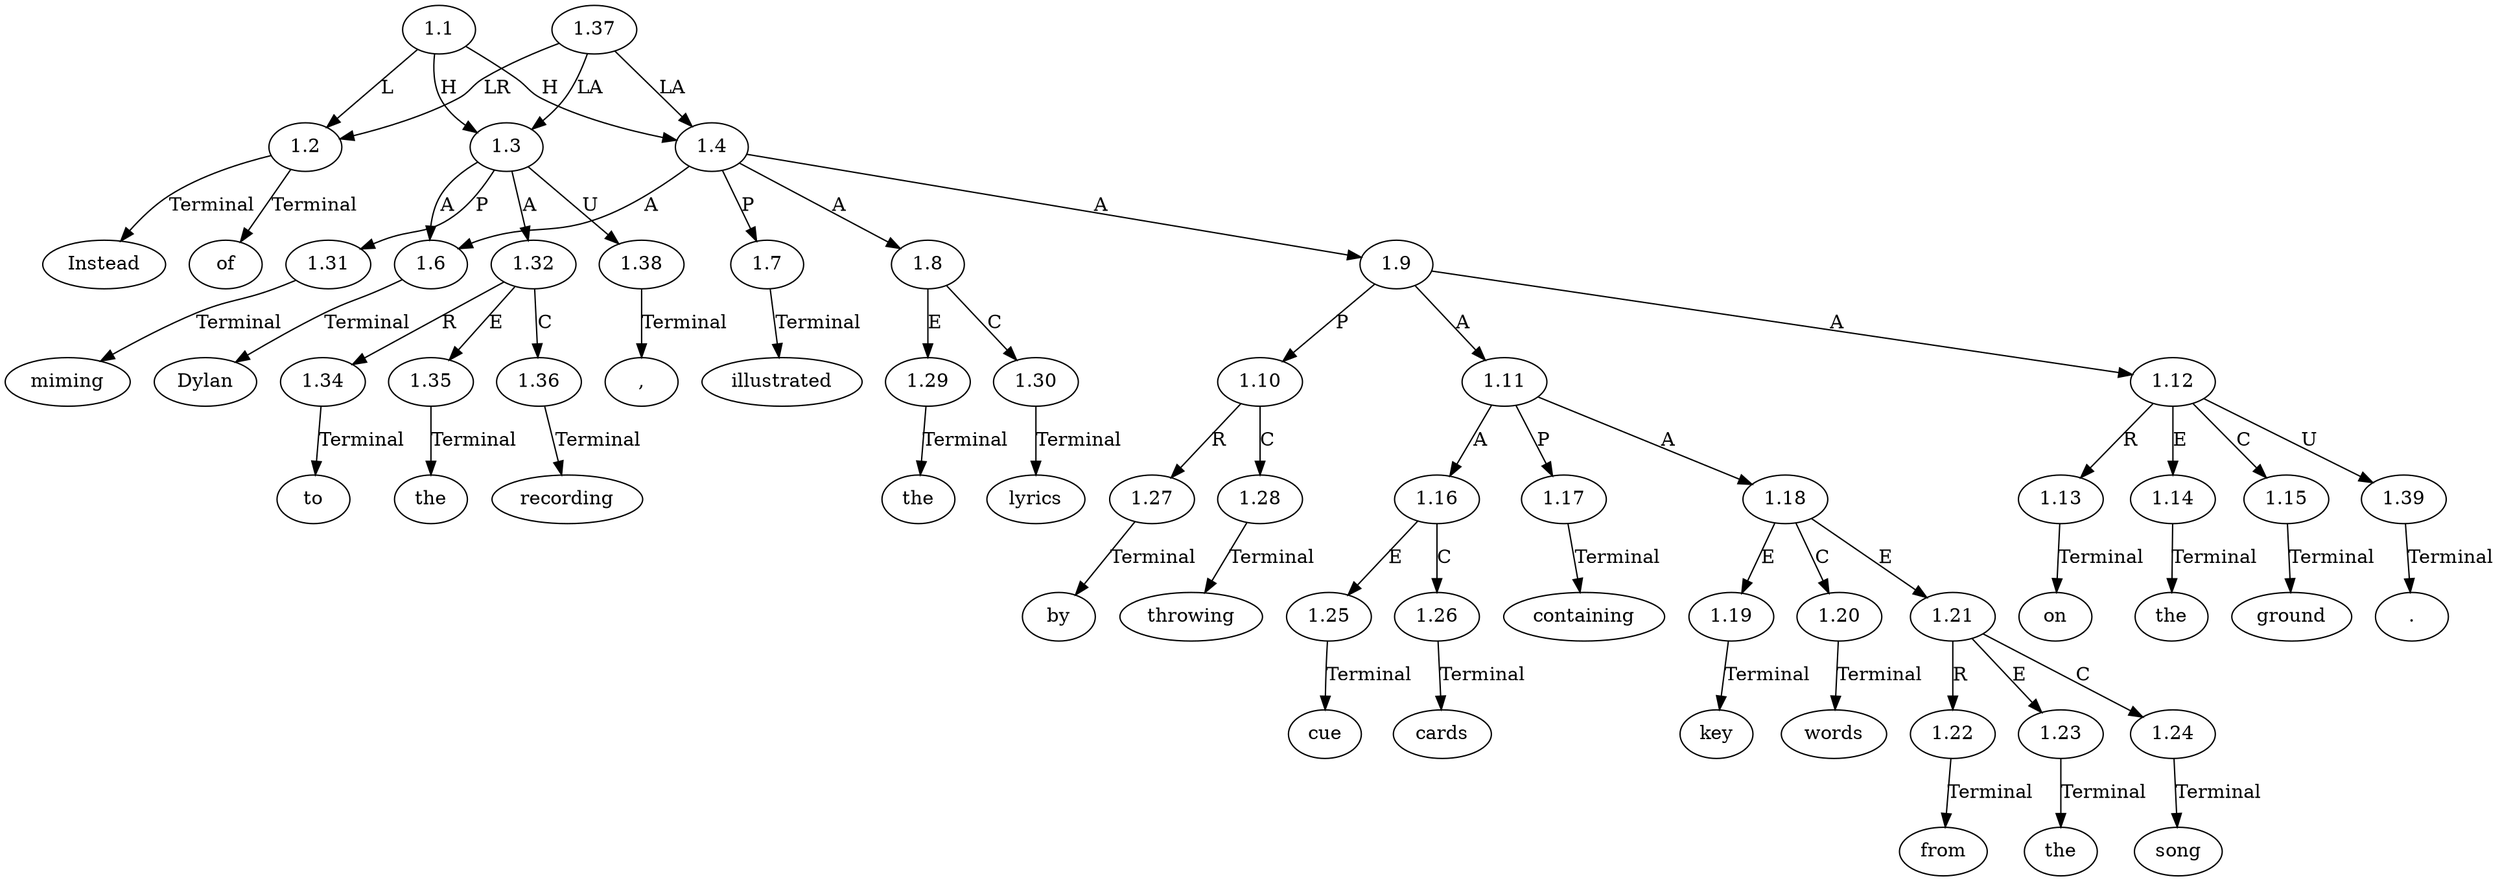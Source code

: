 // Graph
digraph {
	0.1 [label=Instead ordering=out]
	0.10 [label=the ordering=out]
	0.11 [label=lyrics ordering=out]
	0.12 [label=by ordering=out]
	0.13 [label=throwing ordering=out]
	0.14 [label=cue ordering=out]
	0.15 [label=cards ordering=out]
	0.16 [label=containing ordering=out]
	0.17 [label=key ordering=out]
	0.18 [label=words ordering=out]
	0.19 [label=from ordering=out]
	0.2 [label=of ordering=out]
	0.20 [label=the ordering=out]
	0.21 [label=song ordering=out]
	0.22 [label=on ordering=out]
	0.23 [label=the ordering=out]
	0.24 [label=ground ordering=out]
	0.25 [label="." ordering=out]
	0.3 [label=miming ordering=out]
	0.4 [label=to ordering=out]
	0.5 [label=the ordering=out]
	0.6 [label=recording ordering=out]
	0.7 [label="," ordering=out]
	0.8 [label=Dylan ordering=out]
	0.9 [label=illustrated ordering=out]
	1.1 [label=1.1 ordering=out]
	1.2 [label=1.2 ordering=out]
	1.3 [label=1.3 ordering=out]
	1.4 [label=1.4 ordering=out]
	1.6 [label=1.6 ordering=out]
	1.7 [label=1.7 ordering=out]
	1.8 [label=1.8 ordering=out]
	1.9 [label=1.9 ordering=out]
	1.10 [label=1.10 ordering=out]
	1.11 [label=1.11 ordering=out]
	1.12 [label=1.12 ordering=out]
	1.13 [label=1.13 ordering=out]
	1.14 [label=1.14 ordering=out]
	1.15 [label=1.15 ordering=out]
	1.16 [label=1.16 ordering=out]
	1.17 [label=1.17 ordering=out]
	1.18 [label=1.18 ordering=out]
	1.19 [label=1.19 ordering=out]
	1.20 [label=1.20 ordering=out]
	1.21 [label=1.21 ordering=out]
	1.22 [label=1.22 ordering=out]
	1.23 [label=1.23 ordering=out]
	1.24 [label=1.24 ordering=out]
	1.25 [label=1.25 ordering=out]
	1.26 [label=1.26 ordering=out]
	1.27 [label=1.27 ordering=out]
	1.28 [label=1.28 ordering=out]
	1.29 [label=1.29 ordering=out]
	1.30 [label=1.30 ordering=out]
	1.31 [label=1.31 ordering=out]
	1.32 [label=1.32 ordering=out]
	1.34 [label=1.34 ordering=out]
	1.35 [label=1.35 ordering=out]
	1.36 [label=1.36 ordering=out]
	1.37 [label=1.37 ordering=out]
	1.38 [label=1.38 ordering=out]
	1.39 [label=1.39 ordering=out]
	1.1 -> 1.2 [label=L ordering=out]
	1.1 -> 1.3 [label=H ordering=out]
	1.1 -> 1.4 [label=H ordering=out]
	1.2 -> 0.1 [label=Terminal ordering=out]
	1.2 -> 0.2 [label=Terminal ordering=out]
	1.3 -> 1.6 [label=A ordering=out]
	1.3 -> 1.31 [label=P ordering=out]
	1.3 -> 1.32 [label=A ordering=out]
	1.3 -> 1.38 [label=U ordering=out]
	1.4 -> 1.6 [label=A ordering=out]
	1.4 -> 1.7 [label=P ordering=out]
	1.4 -> 1.8 [label=A ordering=out]
	1.4 -> 1.9 [label=A ordering=out]
	1.6 -> 0.8 [label=Terminal ordering=out]
	1.7 -> 0.9 [label=Terminal ordering=out]
	1.8 -> 1.29 [label=E ordering=out]
	1.8 -> 1.30 [label=C ordering=out]
	1.9 -> 1.10 [label=P ordering=out]
	1.9 -> 1.11 [label=A ordering=out]
	1.9 -> 1.12 [label=A ordering=out]
	1.10 -> 1.27 [label=R ordering=out]
	1.10 -> 1.28 [label=C ordering=out]
	1.11 -> 1.16 [label=A ordering=out]
	1.11 -> 1.17 [label=P ordering=out]
	1.11 -> 1.18 [label=A ordering=out]
	1.12 -> 1.13 [label=R ordering=out]
	1.12 -> 1.14 [label=E ordering=out]
	1.12 -> 1.15 [label=C ordering=out]
	1.12 -> 1.39 [label=U ordering=out]
	1.13 -> 0.22 [label=Terminal ordering=out]
	1.14 -> 0.23 [label=Terminal ordering=out]
	1.15 -> 0.24 [label=Terminal ordering=out]
	1.16 -> 1.25 [label=E ordering=out]
	1.16 -> 1.26 [label=C ordering=out]
	1.17 -> 0.16 [label=Terminal ordering=out]
	1.18 -> 1.19 [label=E ordering=out]
	1.18 -> 1.20 [label=C ordering=out]
	1.18 -> 1.21 [label=E ordering=out]
	1.19 -> 0.17 [label=Terminal ordering=out]
	1.20 -> 0.18 [label=Terminal ordering=out]
	1.21 -> 1.22 [label=R ordering=out]
	1.21 -> 1.23 [label=E ordering=out]
	1.21 -> 1.24 [label=C ordering=out]
	1.22 -> 0.19 [label=Terminal ordering=out]
	1.23 -> 0.20 [label=Terminal ordering=out]
	1.24 -> 0.21 [label=Terminal ordering=out]
	1.25 -> 0.14 [label=Terminal ordering=out]
	1.26 -> 0.15 [label=Terminal ordering=out]
	1.27 -> 0.12 [label=Terminal ordering=out]
	1.28 -> 0.13 [label=Terminal ordering=out]
	1.29 -> 0.10 [label=Terminal ordering=out]
	1.30 -> 0.11 [label=Terminal ordering=out]
	1.31 -> 0.3 [label=Terminal ordering=out]
	1.32 -> 1.34 [label=R ordering=out]
	1.32 -> 1.35 [label=E ordering=out]
	1.32 -> 1.36 [label=C ordering=out]
	1.34 -> 0.4 [label=Terminal ordering=out]
	1.35 -> 0.5 [label=Terminal ordering=out]
	1.36 -> 0.6 [label=Terminal ordering=out]
	1.37 -> 1.2 [label=LR ordering=out]
	1.37 -> 1.3 [label=LA ordering=out]
	1.37 -> 1.4 [label=LA ordering=out]
	1.38 -> 0.7 [label=Terminal ordering=out]
	1.39 -> 0.25 [label=Terminal ordering=out]
}
